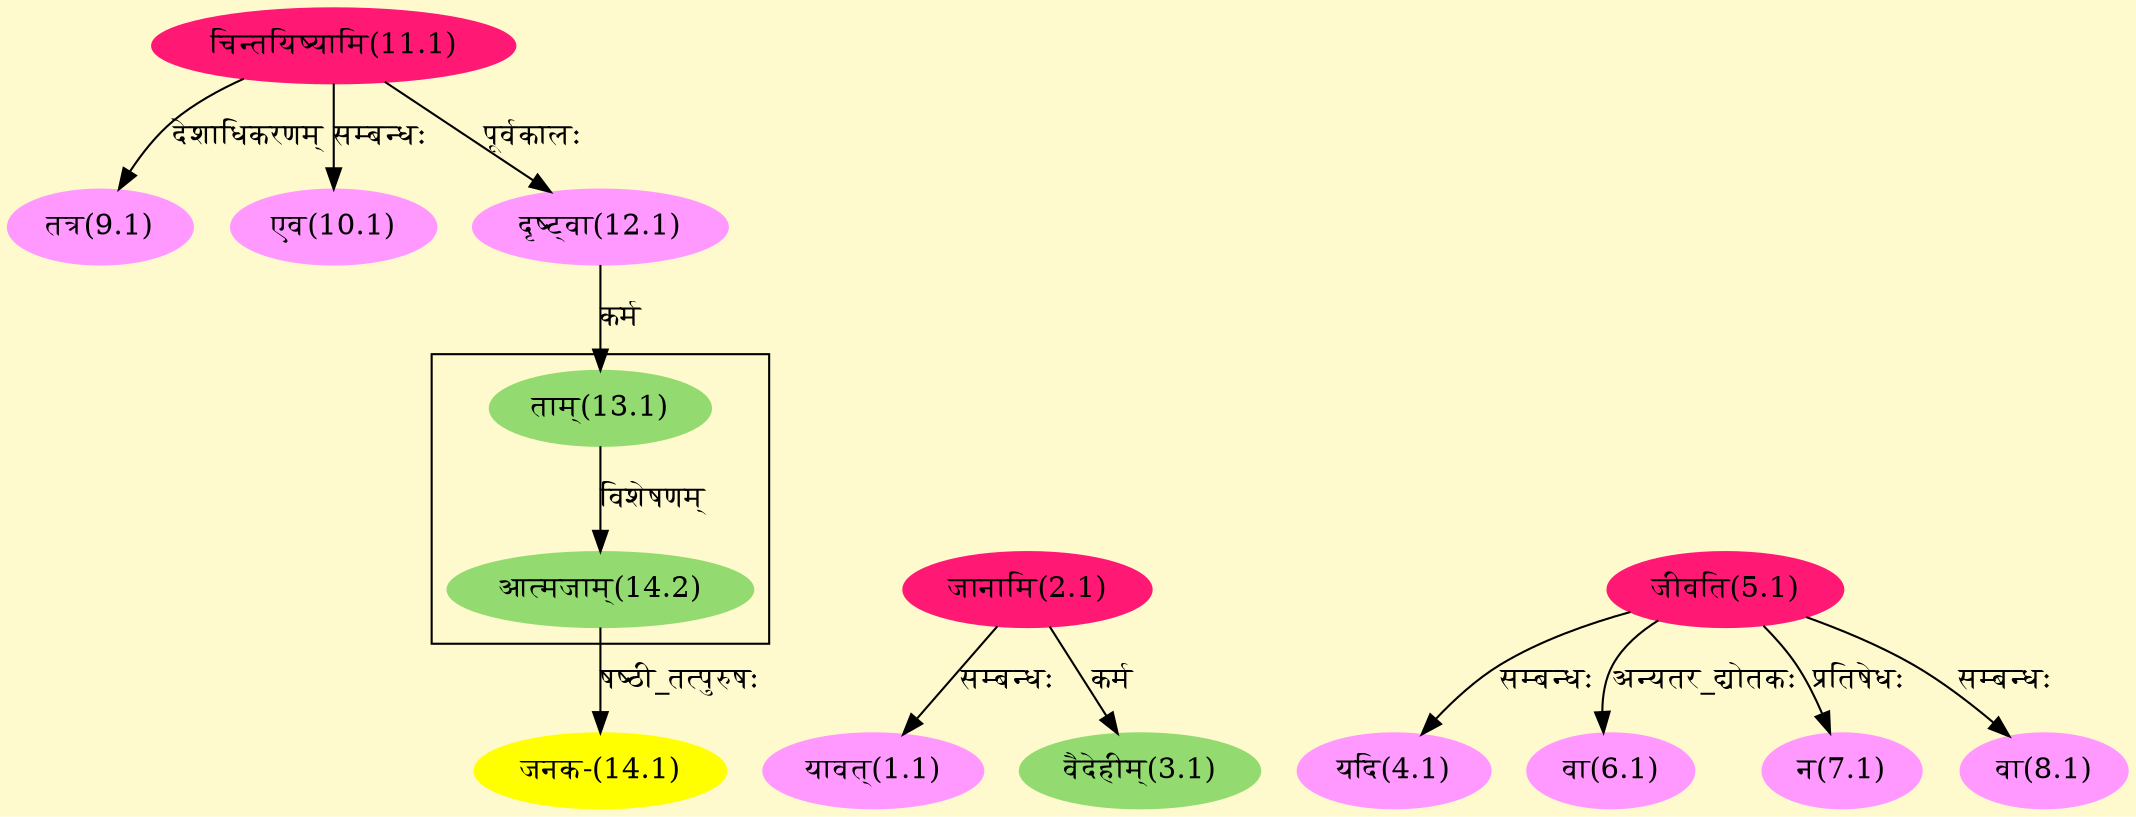 digraph G{
rankdir=BT;
 compound=true;
 bgcolor="lemonchiffon1";

subgraph cluster_1{
Node14_2 [style=filled, color="#93DB70" label = "आत्मजाम्(14.2)"]
Node13_1 [style=filled, color="#93DB70" label = "ताम्(13.1)"]

}
Node1_1 [style=filled, color="#FF99FF" label = "यावत्(1.1)"]
Node2_1 [style=filled, color="#FF1975" label = "जानामि(2.1)"]
Node [style=filled, color="" label = "()"]
Node3_1 [style=filled, color="#93DB70" label = "वैदेहीम्(3.1)"]
Node4_1 [style=filled, color="#FF99FF" label = "यदि(4.1)"]
Node5_1 [style=filled, color="#FF1975" label = "जीवति(5.1)"]
Node6_1 [style=filled, color="#FF99FF" label = "वा(6.1)"]
Node7_1 [style=filled, color="#FF99FF" label = "न(7.1)"]
Node8_1 [style=filled, color="#FF99FF" label = "वा(8.1)"]
Node9_1 [style=filled, color="#FF99FF" label = "तत्र(9.1)"]
Node11_1 [style=filled, color="#FF1975" label = "चिन्तयिष्यामि(11.1)"]
Node10_1 [style=filled, color="#FF99FF" label = "एव(10.1)"]
Node12_1 [style=filled, color="#FF99FF" label = "दृष्ट्वा(12.1)"]
Node13_1 [style=filled, color="#93DB70" label = "ताम्(13.1)"]
Node14_1 [style=filled, color="#FFFF00" label = "जनक-(14.1)"]
Node14_2 [style=filled, color="#93DB70" label = "आत्मजाम्(14.2)"]
/* Start of Relations section */

Node1_1 -> Node2_1 [  label="सम्बन्धः"  dir="back" ]
Node3_1 -> Node2_1 [  label="कर्म"  dir="back" ]
Node4_1 -> Node5_1 [  label="सम्बन्धः"  dir="back" ]
Node6_1 -> Node5_1 [  label="अन्यतर_द्योतकः"  dir="back" ]
Node7_1 -> Node5_1 [  label="प्रतिषेधः"  dir="back" ]
Node8_1 -> Node5_1 [  label="सम्बन्धः"  dir="back" ]
Node9_1 -> Node11_1 [  label="देशाधिकरणम्"  dir="back" ]
Node10_1 -> Node11_1 [  label="सम्बन्धः"  dir="back" ]
Node12_1 -> Node11_1 [  label="पूर्वकालः"  dir="back" ]
Node13_1 -> Node12_1 [  label="कर्म"  dir="back" ]
Node14_1 -> Node14_2 [  label="षष्ठी_तत्पुरुषः"  dir="back" ]
Node14_2 -> Node13_1 [  label="विशेषणम्"  dir="back" ]
}
